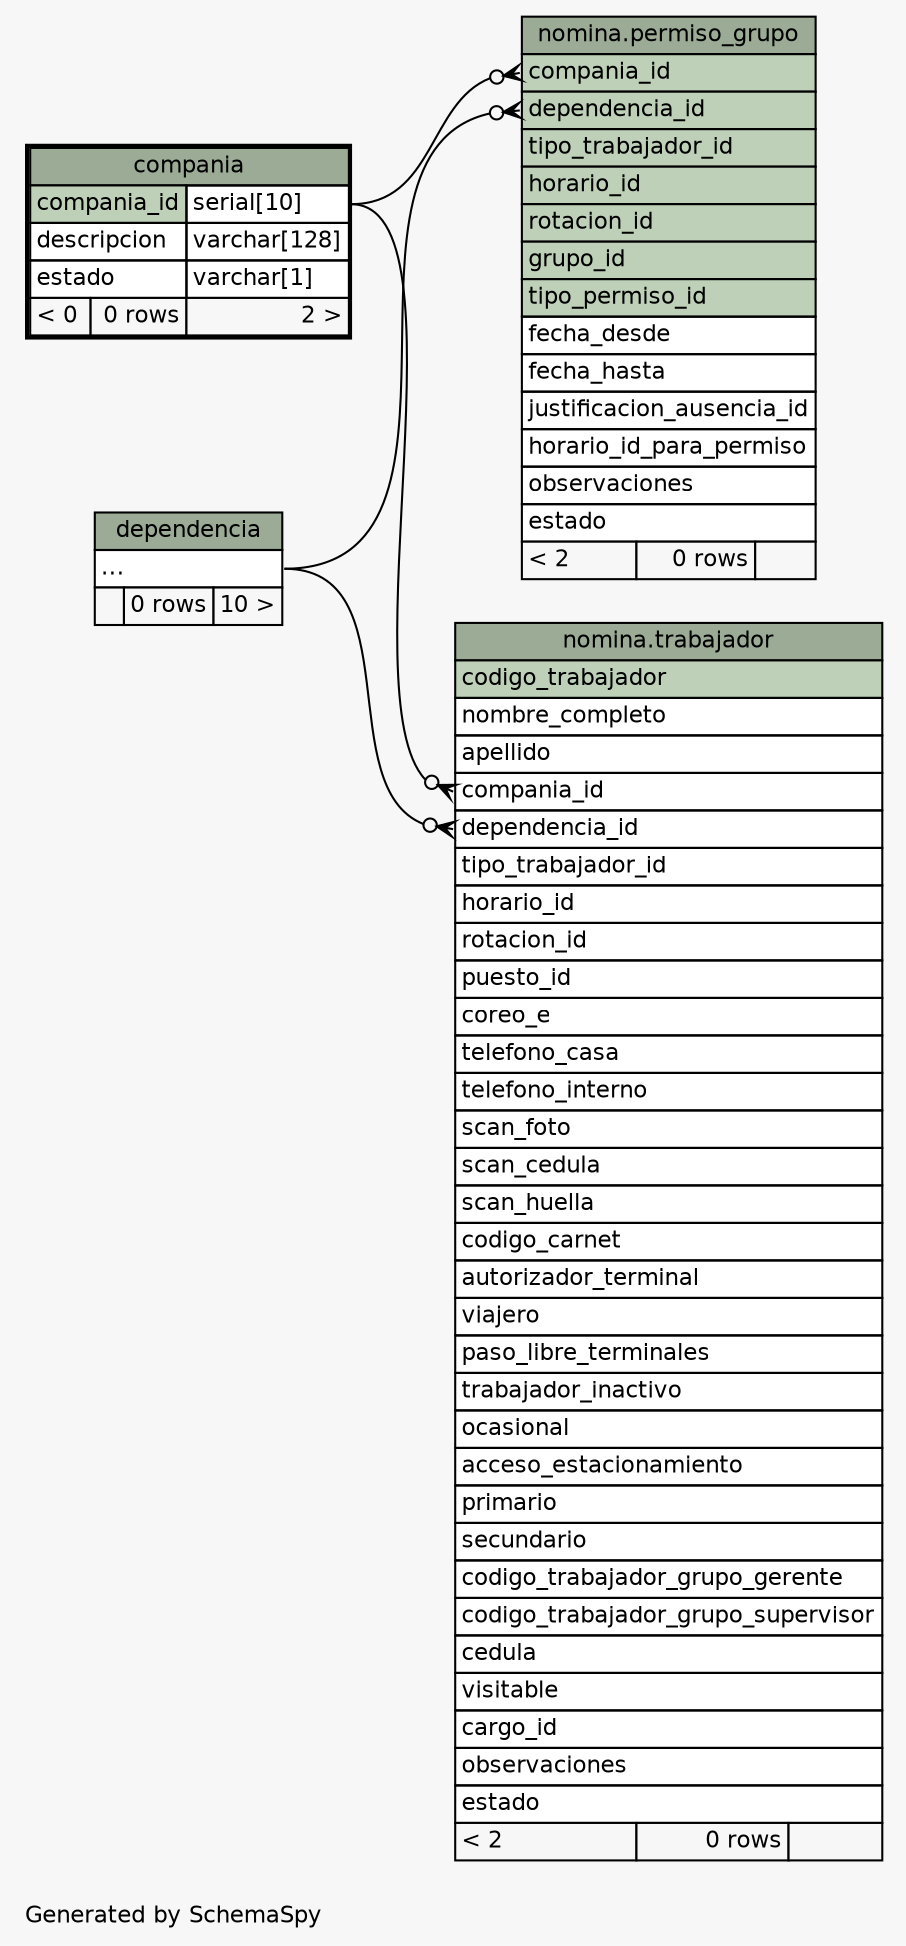 // dot 2.26.3 on Linux 3.2.0-4-686-pae
// SchemaSpy rev 590
digraph "twoDegreesRelationshipsDiagram" {
  graph [
    rankdir="RL"
    bgcolor="#f7f7f7"
    label="\nGenerated by SchemaSpy"
    labeljust="l"
    nodesep="0.18"
    ranksep="0.46"
    fontname="Helvetica"
    fontsize="11"
  ];
  node [
    fontname="Helvetica"
    fontsize="11"
    shape="plaintext"
  ];
  edge [
    arrowsize="0.8"
  ];
  "nomina.permiso_grupo":"compania_id":w -> "compania":"compania_id.type":e [arrowhead=none dir=back arrowtail=crowodot];
  "nomina.permiso_grupo":"dependencia_id":w -> "dependencia":"elipses":e [arrowhead=none dir=back arrowtail=crowodot];
  "nomina.trabajador":"compania_id":w -> "compania":"compania_id.type":e [arrowhead=none dir=back arrowtail=crowodot];
  "nomina.trabajador":"dependencia_id":w -> "dependencia":"elipses":e [arrowhead=none dir=back arrowtail=crowodot];
  "compania" [
    label=<
    <TABLE BORDER="2" CELLBORDER="1" CELLSPACING="0" BGCOLOR="#ffffff">
      <TR><TD COLSPAN="3" BGCOLOR="#9bab96" ALIGN="CENTER">compania</TD></TR>
      <TR><TD PORT="compania_id" COLSPAN="2" BGCOLOR="#bed1b8" ALIGN="LEFT">compania_id</TD><TD PORT="compania_id.type" ALIGN="LEFT">serial[10]</TD></TR>
      <TR><TD PORT="descripcion" COLSPAN="2" ALIGN="LEFT">descripcion</TD><TD PORT="descripcion.type" ALIGN="LEFT">varchar[128]</TD></TR>
      <TR><TD PORT="estado" COLSPAN="2" ALIGN="LEFT">estado</TD><TD PORT="estado.type" ALIGN="LEFT">varchar[1]</TD></TR>
      <TR><TD ALIGN="LEFT" BGCOLOR="#f7f7f7">&lt; 0</TD><TD ALIGN="RIGHT" BGCOLOR="#f7f7f7">0 rows</TD><TD ALIGN="RIGHT" BGCOLOR="#f7f7f7">2 &gt;</TD></TR>
    </TABLE>>
    URL="compania.html"
    tooltip="compania"
  ];
  "dependencia" [
    label=<
    <TABLE BORDER="0" CELLBORDER="1" CELLSPACING="0" BGCOLOR="#ffffff">
      <TR><TD COLSPAN="3" BGCOLOR="#9bab96" ALIGN="CENTER">dependencia</TD></TR>
      <TR><TD PORT="elipses" COLSPAN="3" ALIGN="LEFT">...</TD></TR>
      <TR><TD ALIGN="LEFT" BGCOLOR="#f7f7f7">  </TD><TD ALIGN="RIGHT" BGCOLOR="#f7f7f7">0 rows</TD><TD ALIGN="RIGHT" BGCOLOR="#f7f7f7">10 &gt;</TD></TR>
    </TABLE>>
    URL="dependencia.html"
    tooltip="dependencia"
  ];
  "nomina.permiso_grupo" [
    label=<
    <TABLE BORDER="0" CELLBORDER="1" CELLSPACING="0" BGCOLOR="#ffffff">
      <TR><TD COLSPAN="3" BGCOLOR="#9bab96" ALIGN="CENTER">nomina.permiso_grupo</TD></TR>
      <TR><TD PORT="compania_id" COLSPAN="3" BGCOLOR="#bed1b8" ALIGN="LEFT">compania_id</TD></TR>
      <TR><TD PORT="dependencia_id" COLSPAN="3" BGCOLOR="#bed1b8" ALIGN="LEFT">dependencia_id</TD></TR>
      <TR><TD PORT="tipo_trabajador_id" COLSPAN="3" BGCOLOR="#bed1b8" ALIGN="LEFT">tipo_trabajador_id</TD></TR>
      <TR><TD PORT="horario_id" COLSPAN="3" BGCOLOR="#bed1b8" ALIGN="LEFT">horario_id</TD></TR>
      <TR><TD PORT="rotacion_id" COLSPAN="3" BGCOLOR="#bed1b8" ALIGN="LEFT">rotacion_id</TD></TR>
      <TR><TD PORT="grupo_id" COLSPAN="3" BGCOLOR="#bed1b8" ALIGN="LEFT">grupo_id</TD></TR>
      <TR><TD PORT="tipo_permiso_id" COLSPAN="3" BGCOLOR="#bed1b8" ALIGN="LEFT">tipo_permiso_id</TD></TR>
      <TR><TD PORT="fecha_desde" COLSPAN="3" ALIGN="LEFT">fecha_desde</TD></TR>
      <TR><TD PORT="fecha_hasta" COLSPAN="3" ALIGN="LEFT">fecha_hasta</TD></TR>
      <TR><TD PORT="justificacion_ausencia_id" COLSPAN="3" ALIGN="LEFT">justificacion_ausencia_id</TD></TR>
      <TR><TD PORT="horario_id_para_permiso" COLSPAN="3" ALIGN="LEFT">horario_id_para_permiso</TD></TR>
      <TR><TD PORT="observaciones" COLSPAN="3" ALIGN="LEFT">observaciones</TD></TR>
      <TR><TD PORT="estado" COLSPAN="3" ALIGN="LEFT">estado</TD></TR>
      <TR><TD ALIGN="LEFT" BGCOLOR="#f7f7f7">&lt; 2</TD><TD ALIGN="RIGHT" BGCOLOR="#f7f7f7">0 rows</TD><TD ALIGN="RIGHT" BGCOLOR="#f7f7f7">  </TD></TR>
    </TABLE>>
    URL="../../nomina/tables/permiso_grupo.html"
    tooltip="nomina.permiso_grupo"
  ];
  "nomina.trabajador" [
    label=<
    <TABLE BORDER="0" CELLBORDER="1" CELLSPACING="0" BGCOLOR="#ffffff">
      <TR><TD COLSPAN="3" BGCOLOR="#9bab96" ALIGN="CENTER">nomina.trabajador</TD></TR>
      <TR><TD PORT="codigo_trabajador" COLSPAN="3" BGCOLOR="#bed1b8" ALIGN="LEFT">codigo_trabajador</TD></TR>
      <TR><TD PORT="nombre_completo" COLSPAN="3" ALIGN="LEFT">nombre_completo</TD></TR>
      <TR><TD PORT="apellido" COLSPAN="3" ALIGN="LEFT">apellido</TD></TR>
      <TR><TD PORT="compania_id" COLSPAN="3" ALIGN="LEFT">compania_id</TD></TR>
      <TR><TD PORT="dependencia_id" COLSPAN="3" ALIGN="LEFT">dependencia_id</TD></TR>
      <TR><TD PORT="tipo_trabajador_id" COLSPAN="3" ALIGN="LEFT">tipo_trabajador_id</TD></TR>
      <TR><TD PORT="horario_id" COLSPAN="3" ALIGN="LEFT">horario_id</TD></TR>
      <TR><TD PORT="rotacion_id" COLSPAN="3" ALIGN="LEFT">rotacion_id</TD></TR>
      <TR><TD PORT="puesto_id" COLSPAN="3" ALIGN="LEFT">puesto_id</TD></TR>
      <TR><TD PORT="coreo_e" COLSPAN="3" ALIGN="LEFT">coreo_e</TD></TR>
      <TR><TD PORT="telefono_casa" COLSPAN="3" ALIGN="LEFT">telefono_casa</TD></TR>
      <TR><TD PORT="telefono_interno" COLSPAN="3" ALIGN="LEFT">telefono_interno</TD></TR>
      <TR><TD PORT="scan_foto" COLSPAN="3" ALIGN="LEFT">scan_foto</TD></TR>
      <TR><TD PORT="scan_cedula" COLSPAN="3" ALIGN="LEFT">scan_cedula</TD></TR>
      <TR><TD PORT="scan_huella" COLSPAN="3" ALIGN="LEFT">scan_huella</TD></TR>
      <TR><TD PORT="codigo_carnet" COLSPAN="3" ALIGN="LEFT">codigo_carnet</TD></TR>
      <TR><TD PORT="autorizador_terminal" COLSPAN="3" ALIGN="LEFT">autorizador_terminal</TD></TR>
      <TR><TD PORT="viajero" COLSPAN="3" ALIGN="LEFT">viajero</TD></TR>
      <TR><TD PORT="paso_libre_terminales" COLSPAN="3" ALIGN="LEFT">paso_libre_terminales</TD></TR>
      <TR><TD PORT="trabajador_inactivo" COLSPAN="3" ALIGN="LEFT">trabajador_inactivo</TD></TR>
      <TR><TD PORT="ocasional" COLSPAN="3" ALIGN="LEFT">ocasional</TD></TR>
      <TR><TD PORT="acceso_estacionamiento" COLSPAN="3" ALIGN="LEFT">acceso_estacionamiento</TD></TR>
      <TR><TD PORT="primario" COLSPAN="3" ALIGN="LEFT">primario</TD></TR>
      <TR><TD PORT="secundario" COLSPAN="3" ALIGN="LEFT">secundario</TD></TR>
      <TR><TD PORT="codigo_trabajador_grupo_gerente" COLSPAN="3" ALIGN="LEFT">codigo_trabajador_grupo_gerente</TD></TR>
      <TR><TD PORT="codigo_trabajador_grupo_supervisor" COLSPAN="3" ALIGN="LEFT">codigo_trabajador_grupo_supervisor</TD></TR>
      <TR><TD PORT="cedula" COLSPAN="3" ALIGN="LEFT">cedula</TD></TR>
      <TR><TD PORT="visitable" COLSPAN="3" ALIGN="LEFT">visitable</TD></TR>
      <TR><TD PORT="cargo_id" COLSPAN="3" ALIGN="LEFT">cargo_id</TD></TR>
      <TR><TD PORT="observaciones" COLSPAN="3" ALIGN="LEFT">observaciones</TD></TR>
      <TR><TD PORT="estado" COLSPAN="3" ALIGN="LEFT">estado</TD></TR>
      <TR><TD ALIGN="LEFT" BGCOLOR="#f7f7f7">&lt; 2</TD><TD ALIGN="RIGHT" BGCOLOR="#f7f7f7">0 rows</TD><TD ALIGN="RIGHT" BGCOLOR="#f7f7f7">  </TD></TR>
    </TABLE>>
    URL="../../nomina/tables/trabajador.html"
    tooltip="nomina.trabajador"
  ];
}
